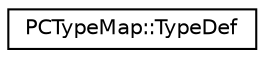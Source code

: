 digraph "Graphical Class Hierarchy"
{
  edge [fontname="Helvetica",fontsize="10",labelfontname="Helvetica",labelfontsize="10"];
  node [fontname="Helvetica",fontsize="10",shape=record];
  rankdir="LR";
  Node0 [label="PCTypeMap::TypeDef",height=0.2,width=0.4,color="black", fillcolor="white", style="filled",URL="$d0/dff/struct_p_c_type_map_1_1_type_def.html",tooltip="A single definition of values that shall be used for a given type. "];
}
